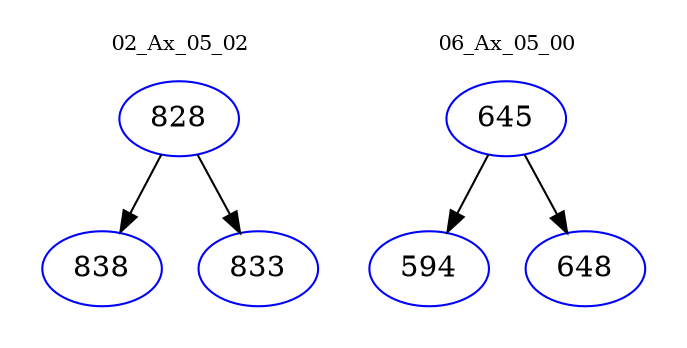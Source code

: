digraph{
subgraph cluster_0 {
color = white
label = "02_Ax_05_02";
fontsize=10;
T0_828 [label="828", color="blue"]
T0_828 -> T0_838 [color="black"]
T0_838 [label="838", color="blue"]
T0_828 -> T0_833 [color="black"]
T0_833 [label="833", color="blue"]
}
subgraph cluster_1 {
color = white
label = "06_Ax_05_00";
fontsize=10;
T1_645 [label="645", color="blue"]
T1_645 -> T1_594 [color="black"]
T1_594 [label="594", color="blue"]
T1_645 -> T1_648 [color="black"]
T1_648 [label="648", color="blue"]
}
}
